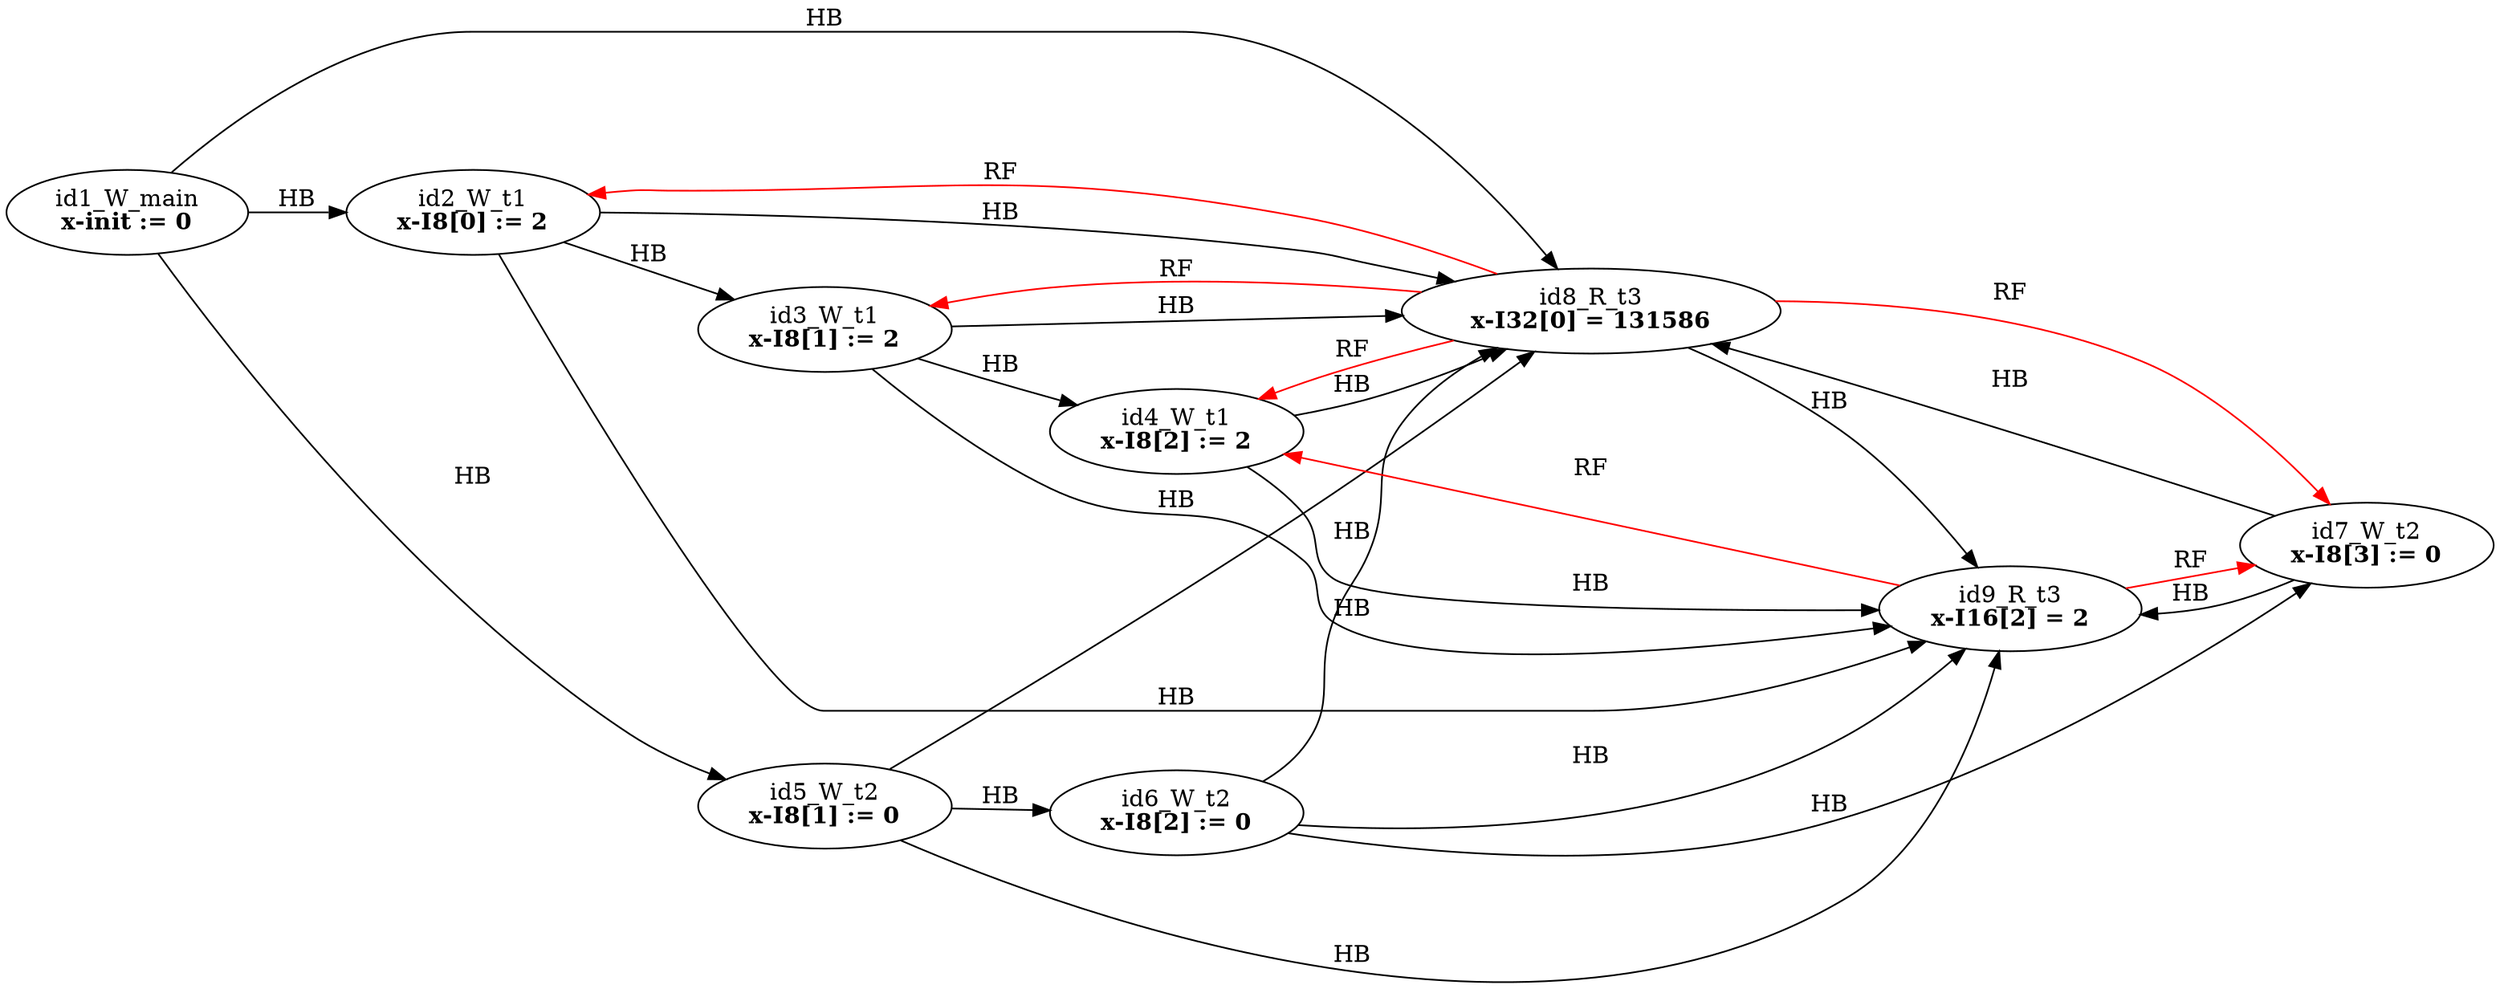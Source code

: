 digraph memory_model {
rankdir=LR;
splines=true; esep=0.5;
id2_W_t1 -> id3_W_t1 [label = "HB", color="black"];
id3_W_t1 -> id4_W_t1 [label = "HB", color="black"];
id5_W_t2 -> id6_W_t2 [label = "HB", color="black"];
id6_W_t2 -> id7_W_t2 [label = "HB", color="black"];
id8_R_t3 -> id9_R_t3 [label = "HB", color="black"];
id1_W_main -> id2_W_t1 [label = "HB", color="black"];
id1_W_main -> id5_W_t2 [label = "HB", color="black"];
id1_W_main -> id8_R_t3 [label = "HB", color="black"];
id2_W_t1 -> id8_R_t3 [label = "HB", color="black"];
id2_W_t1 -> id9_R_t3 [label = "HB", color="black"];
id3_W_t1 -> id8_R_t3 [label = "HB", color="black"];
id3_W_t1 -> id9_R_t3 [label = "HB", color="black"];
id4_W_t1 -> id8_R_t3 [label = "HB", color="black"];
id4_W_t1 -> id9_R_t3 [label = "HB", color="black"];
id5_W_t2 -> id8_R_t3 [label = "HB", color="black"];
id5_W_t2 -> id9_R_t3 [label = "HB", color="black"];
id6_W_t2 -> id8_R_t3 [label = "HB", color="black"];
id6_W_t2 -> id9_R_t3 [label = "HB", color="black"];
id7_W_t2 -> id8_R_t3 [label = "HB", color="black"];
id7_W_t2 -> id9_R_t3 [label = "HB", color="black"];
id8_R_t3 -> id2_W_t1 [label = "RF", color="red"];
id8_R_t3 -> id3_W_t1 [label = "RF", color="red"];
id8_R_t3 -> id4_W_t1 [label = "RF", color="red"];
id8_R_t3 -> id7_W_t2 [label = "RF", color="red"];
id9_R_t3 -> id4_W_t1 [label = "RF", color="red"];
id9_R_t3 -> id7_W_t2 [label = "RF", color="red"];
id1_W_main [label=<id1_W_main<br/><B>x-init := 0</B>>, pos="5.0,6!"]
id2_W_t1 [label=<id2_W_t1<br/><B>x-I8[0] := 2</B>>, pos="0,4!"]
id3_W_t1 [label=<id3_W_t1<br/><B>x-I8[1] := 2</B>>, pos="0,2!"]
id4_W_t1 [label=<id4_W_t1<br/><B>x-I8[2] := 2</B>>, pos="0,0!"]
id5_W_t2 [label=<id5_W_t2<br/><B>x-I8[1] := 0</B>>, pos="5,4!"]
id6_W_t2 [label=<id6_W_t2<br/><B>x-I8[2] := 0</B>>, pos="5,2!"]
id7_W_t2 [label=<id7_W_t2<br/><B>x-I8[3] := 0</B>>, pos="5,0!"]
id8_R_t3 [label=<id8_R_t3<br/><B>x-I32[0] = 131586</B>>, pos="10,4!"]
id9_R_t3 [label=<id9_R_t3<br/><B>x-I16[2] = 2</B>>, pos="10,2!"]
}